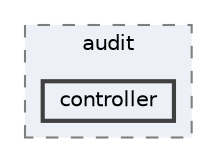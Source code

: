 digraph "repository/core/src/test/java/com/sterlite/cal/audit/controller"
{
 // LATEX_PDF_SIZE
  bgcolor="transparent";
  edge [fontname=Helvetica,fontsize=10,labelfontname=Helvetica,labelfontsize=10];
  node [fontname=Helvetica,fontsize=10,shape=box,height=0.2,width=0.4];
  compound=true
  subgraph clusterdir_e0a7cea112e4a7d0bd64f834ad03ca59 {
    graph [ bgcolor="#edf0f7", pencolor="grey50", label="audit", fontname=Helvetica,fontsize=10 style="filled,dashed", URL="dir_e0a7cea112e4a7d0bd64f834ad03ca59.html",tooltip=""]
  dir_448fb4a145801a63ae71311394a208b0 [label="controller", fillcolor="#edf0f7", color="grey25", style="filled,bold", URL="dir_448fb4a145801a63ae71311394a208b0.html",tooltip=""];
  }
}
